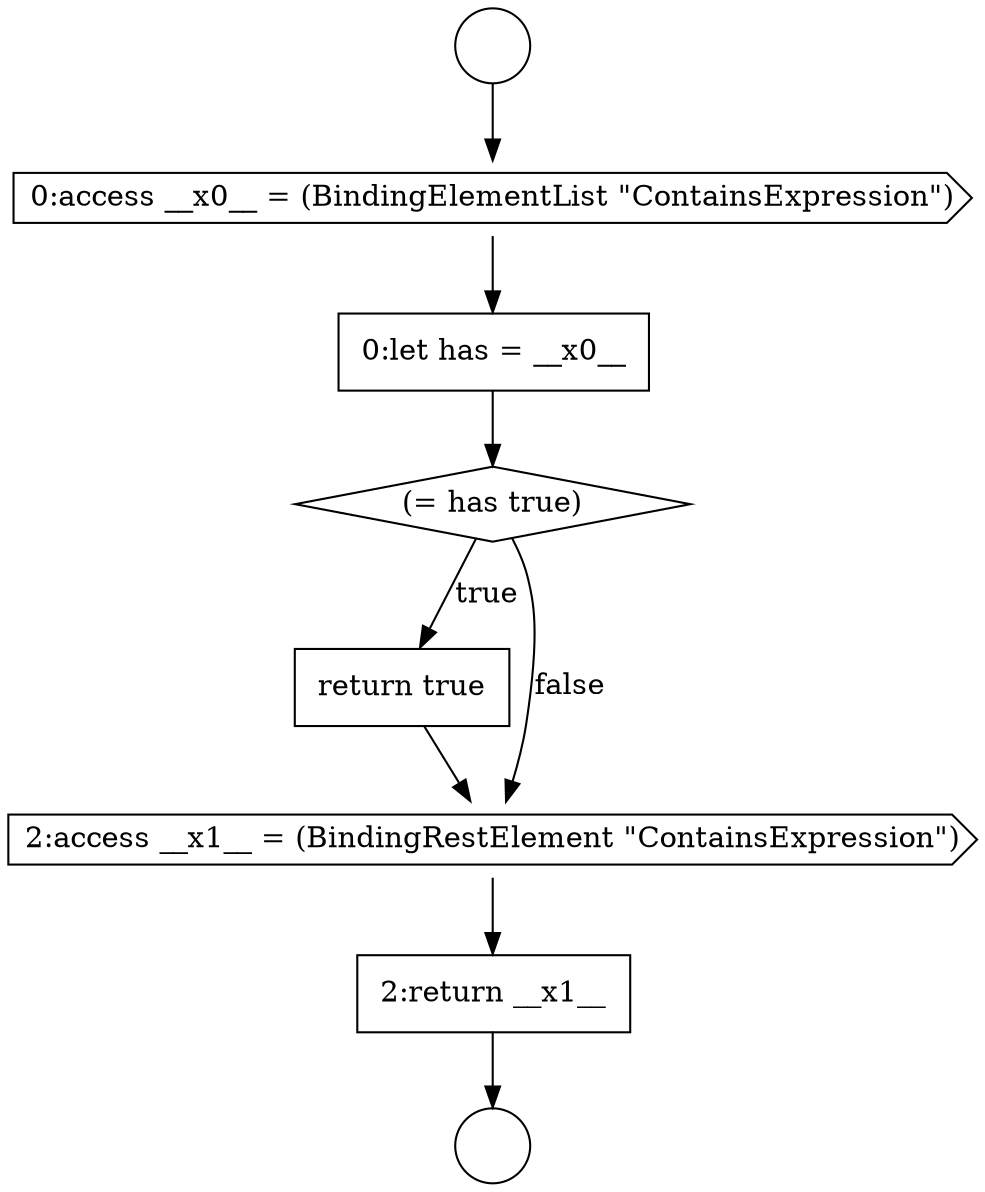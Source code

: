 digraph {
  node6057 [shape=none, margin=0, label=<<font color="black">
    <table border="0" cellborder="1" cellspacing="0" cellpadding="10">
      <tr><td align="left">return true</td></tr>
    </table>
  </font>> color="black" fillcolor="white" style=filled]
  node6054 [shape=cds, label=<<font color="black">0:access __x0__ = (BindingElementList &quot;ContainsExpression&quot;)</font>> color="black" fillcolor="white" style=filled]
  node6058 [shape=cds, label=<<font color="black">2:access __x1__ = (BindingRestElement &quot;ContainsExpression&quot;)</font>> color="black" fillcolor="white" style=filled]
  node6059 [shape=none, margin=0, label=<<font color="black">
    <table border="0" cellborder="1" cellspacing="0" cellpadding="10">
      <tr><td align="left">2:return __x1__</td></tr>
    </table>
  </font>> color="black" fillcolor="white" style=filled]
  node6056 [shape=diamond, label=<<font color="black">(= has true)</font>> color="black" fillcolor="white" style=filled]
  node6055 [shape=none, margin=0, label=<<font color="black">
    <table border="0" cellborder="1" cellspacing="0" cellpadding="10">
      <tr><td align="left">0:let has = __x0__</td></tr>
    </table>
  </font>> color="black" fillcolor="white" style=filled]
  node6053 [shape=circle label=" " color="black" fillcolor="white" style=filled]
  node6052 [shape=circle label=" " color="black" fillcolor="white" style=filled]
  node6052 -> node6054 [ color="black"]
  node6059 -> node6053 [ color="black"]
  node6055 -> node6056 [ color="black"]
  node6054 -> node6055 [ color="black"]
  node6058 -> node6059 [ color="black"]
  node6056 -> node6057 [label=<<font color="black">true</font>> color="black"]
  node6056 -> node6058 [label=<<font color="black">false</font>> color="black"]
  node6057 -> node6058 [ color="black"]
}
